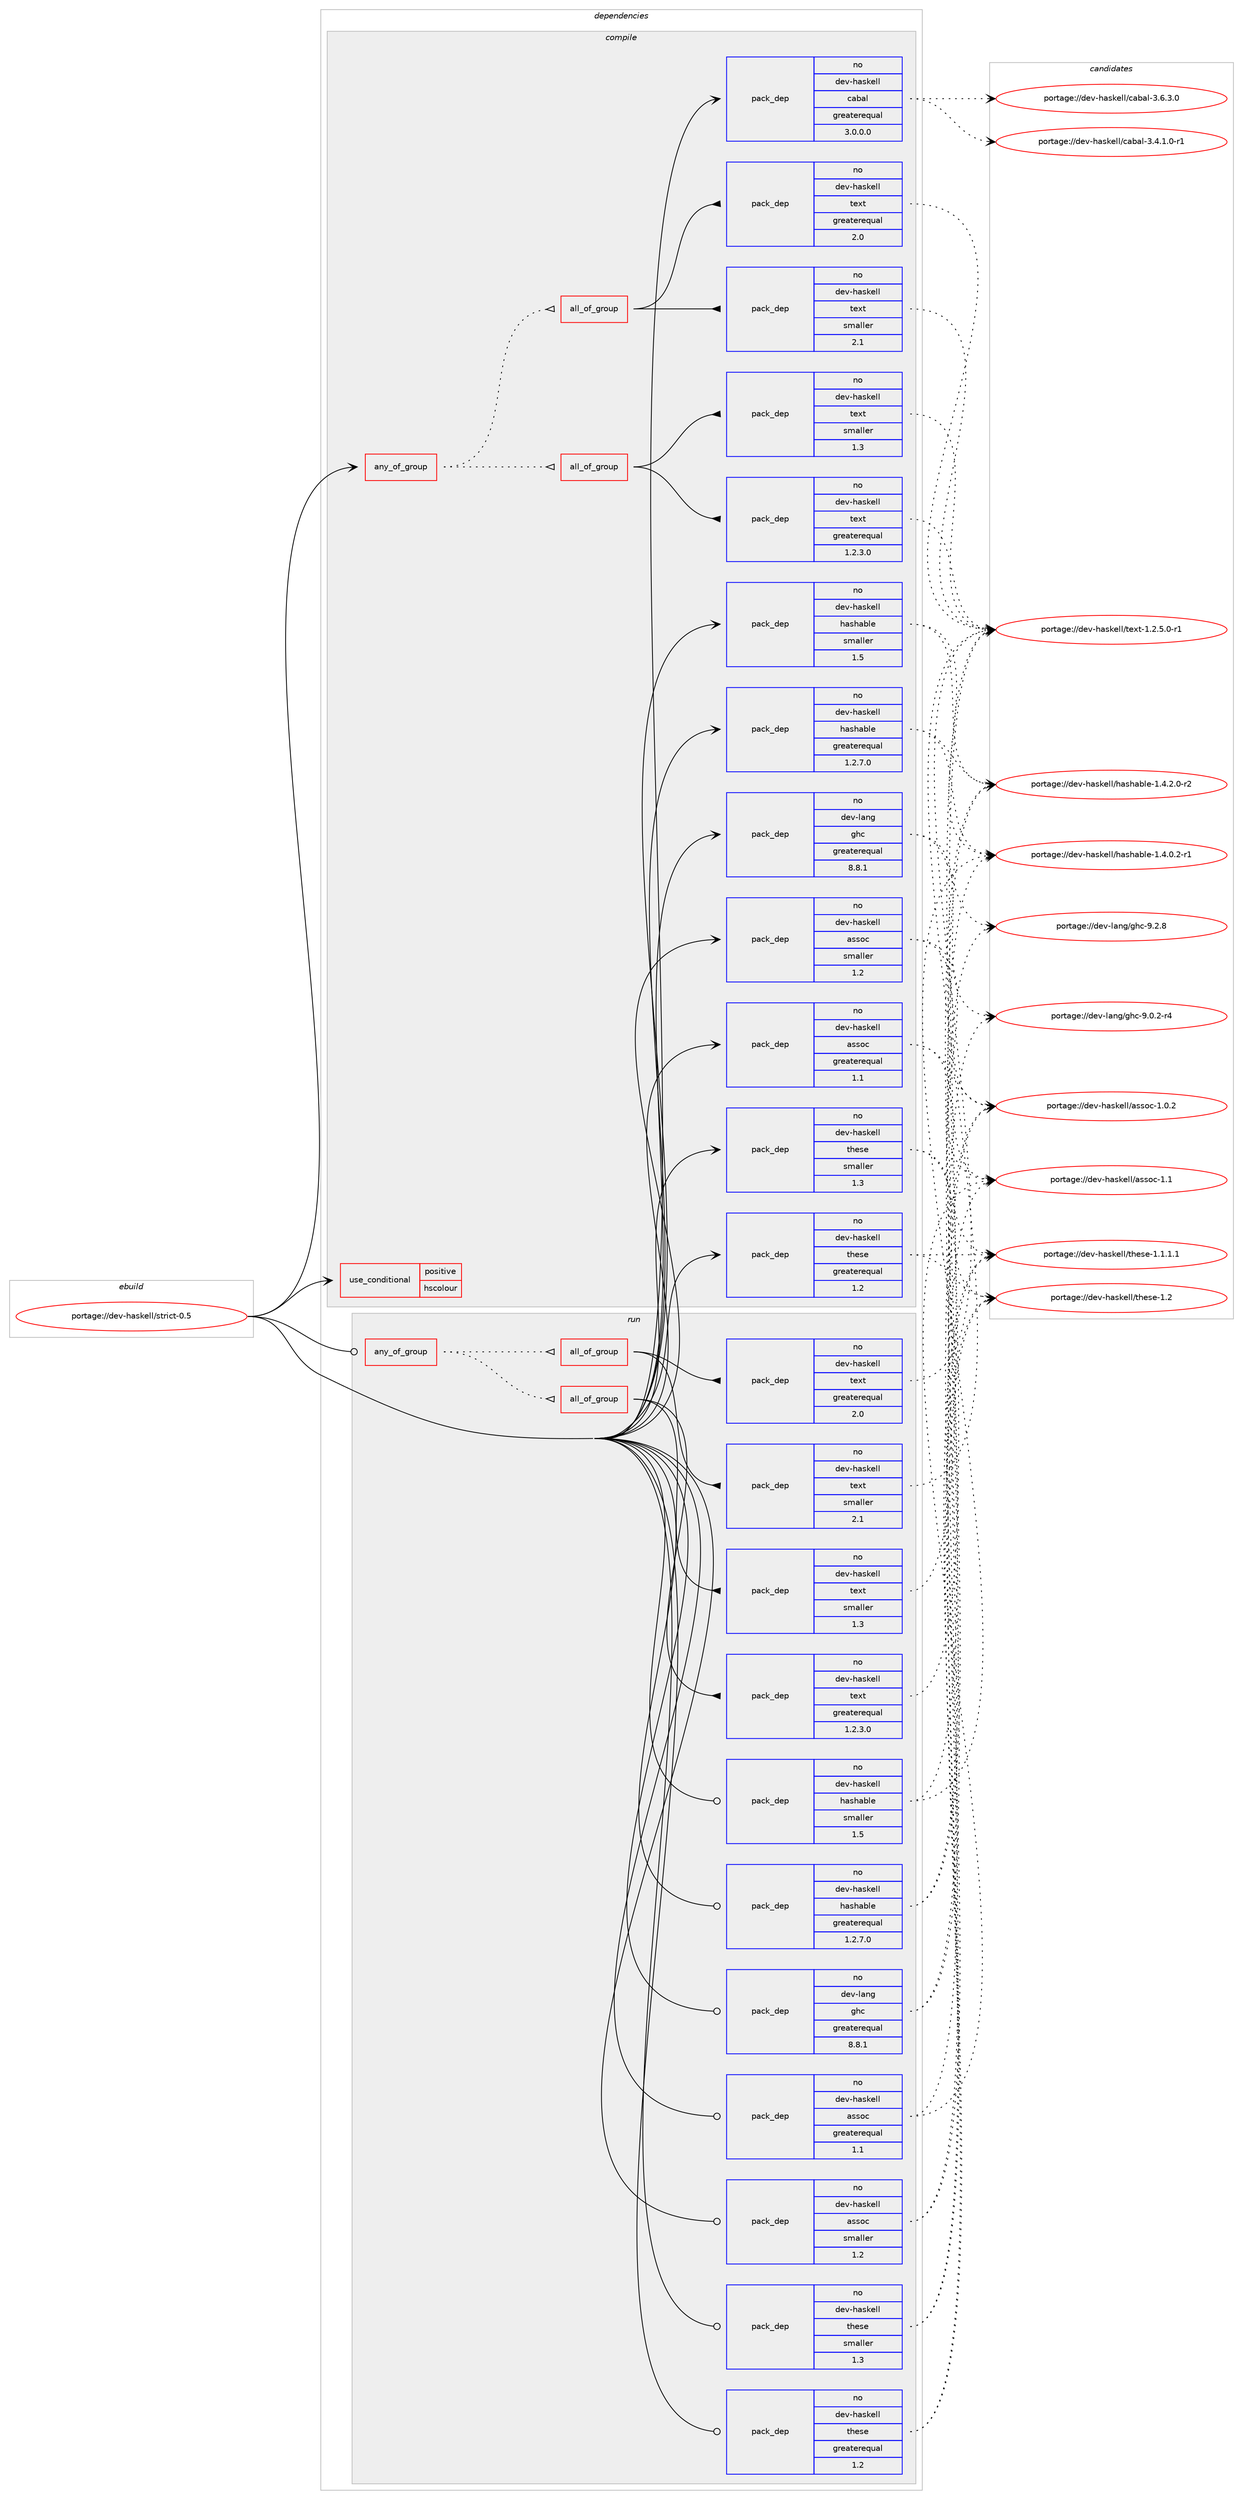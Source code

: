 digraph prolog {

# *************
# Graph options
# *************

newrank=true;
concentrate=true;
compound=true;
graph [rankdir=LR,fontname=Helvetica,fontsize=10,ranksep=1.5];#, ranksep=2.5, nodesep=0.2];
edge  [arrowhead=vee];
node  [fontname=Helvetica,fontsize=10];

# **********
# The ebuild
# **********

subgraph cluster_leftcol {
color=gray;
rank=same;
label=<<i>ebuild</i>>;
id [label="portage://dev-haskell/strict-0.5", color=red, width=4, href="../dev-haskell/strict-0.5.svg"];
}

# ****************
# The dependencies
# ****************

subgraph cluster_midcol {
color=gray;
label=<<i>dependencies</i>>;
subgraph cluster_compile {
fillcolor="#eeeeee";
style=filled;
label=<<i>compile</i>>;
subgraph any895 {
dependency43752 [label=<<TABLE BORDER="0" CELLBORDER="1" CELLSPACING="0" CELLPADDING="4"><TR><TD CELLPADDING="10">any_of_group</TD></TR></TABLE>>, shape=none, color=red];subgraph all93 {
dependency43753 [label=<<TABLE BORDER="0" CELLBORDER="1" CELLSPACING="0" CELLPADDING="4"><TR><TD CELLPADDING="10">all_of_group</TD></TR></TABLE>>, shape=none, color=red];subgraph pack22312 {
dependency43754 [label=<<TABLE BORDER="0" CELLBORDER="1" CELLSPACING="0" CELLPADDING="4" WIDTH="220"><TR><TD ROWSPAN="6" CELLPADDING="30">pack_dep</TD></TR><TR><TD WIDTH="110">no</TD></TR><TR><TD>dev-haskell</TD></TR><TR><TD>text</TD></TR><TR><TD>greaterequal</TD></TR><TR><TD>1.2.3.0</TD></TR></TABLE>>, shape=none, color=blue];
}
dependency43753:e -> dependency43754:w [weight=20,style="solid",arrowhead="inv"];
subgraph pack22313 {
dependency43755 [label=<<TABLE BORDER="0" CELLBORDER="1" CELLSPACING="0" CELLPADDING="4" WIDTH="220"><TR><TD ROWSPAN="6" CELLPADDING="30">pack_dep</TD></TR><TR><TD WIDTH="110">no</TD></TR><TR><TD>dev-haskell</TD></TR><TR><TD>text</TD></TR><TR><TD>smaller</TD></TR><TR><TD>1.3</TD></TR></TABLE>>, shape=none, color=blue];
}
dependency43753:e -> dependency43755:w [weight=20,style="solid",arrowhead="inv"];
}
dependency43752:e -> dependency43753:w [weight=20,style="dotted",arrowhead="oinv"];
subgraph all94 {
dependency43756 [label=<<TABLE BORDER="0" CELLBORDER="1" CELLSPACING="0" CELLPADDING="4"><TR><TD CELLPADDING="10">all_of_group</TD></TR></TABLE>>, shape=none, color=red];subgraph pack22314 {
dependency43757 [label=<<TABLE BORDER="0" CELLBORDER="1" CELLSPACING="0" CELLPADDING="4" WIDTH="220"><TR><TD ROWSPAN="6" CELLPADDING="30">pack_dep</TD></TR><TR><TD WIDTH="110">no</TD></TR><TR><TD>dev-haskell</TD></TR><TR><TD>text</TD></TR><TR><TD>greaterequal</TD></TR><TR><TD>2.0</TD></TR></TABLE>>, shape=none, color=blue];
}
dependency43756:e -> dependency43757:w [weight=20,style="solid",arrowhead="inv"];
subgraph pack22315 {
dependency43758 [label=<<TABLE BORDER="0" CELLBORDER="1" CELLSPACING="0" CELLPADDING="4" WIDTH="220"><TR><TD ROWSPAN="6" CELLPADDING="30">pack_dep</TD></TR><TR><TD WIDTH="110">no</TD></TR><TR><TD>dev-haskell</TD></TR><TR><TD>text</TD></TR><TR><TD>smaller</TD></TR><TR><TD>2.1</TD></TR></TABLE>>, shape=none, color=blue];
}
dependency43756:e -> dependency43758:w [weight=20,style="solid",arrowhead="inv"];
}
dependency43752:e -> dependency43756:w [weight=20,style="dotted",arrowhead="oinv"];
}
id:e -> dependency43752:w [weight=20,style="solid",arrowhead="vee"];
subgraph cond20455 {
dependency43759 [label=<<TABLE BORDER="0" CELLBORDER="1" CELLSPACING="0" CELLPADDING="4"><TR><TD ROWSPAN="3" CELLPADDING="10">use_conditional</TD></TR><TR><TD>positive</TD></TR><TR><TD>hscolour</TD></TR></TABLE>>, shape=none, color=red];
# *** BEGIN UNKNOWN DEPENDENCY TYPE (TODO) ***
# dependency43759 -> package_dependency(portage://dev-haskell/strict-0.5,install,no,dev-haskell,hscolour,none,[,,],[],[])
# *** END UNKNOWN DEPENDENCY TYPE (TODO) ***

}
id:e -> dependency43759:w [weight=20,style="solid",arrowhead="vee"];
subgraph pack22316 {
dependency43760 [label=<<TABLE BORDER="0" CELLBORDER="1" CELLSPACING="0" CELLPADDING="4" WIDTH="220"><TR><TD ROWSPAN="6" CELLPADDING="30">pack_dep</TD></TR><TR><TD WIDTH="110">no</TD></TR><TR><TD>dev-haskell</TD></TR><TR><TD>assoc</TD></TR><TR><TD>greaterequal</TD></TR><TR><TD>1.1</TD></TR></TABLE>>, shape=none, color=blue];
}
id:e -> dependency43760:w [weight=20,style="solid",arrowhead="vee"];
subgraph pack22317 {
dependency43761 [label=<<TABLE BORDER="0" CELLBORDER="1" CELLSPACING="0" CELLPADDING="4" WIDTH="220"><TR><TD ROWSPAN="6" CELLPADDING="30">pack_dep</TD></TR><TR><TD WIDTH="110">no</TD></TR><TR><TD>dev-haskell</TD></TR><TR><TD>assoc</TD></TR><TR><TD>smaller</TD></TR><TR><TD>1.2</TD></TR></TABLE>>, shape=none, color=blue];
}
id:e -> dependency43761:w [weight=20,style="solid",arrowhead="vee"];
subgraph pack22318 {
dependency43762 [label=<<TABLE BORDER="0" CELLBORDER="1" CELLSPACING="0" CELLPADDING="4" WIDTH="220"><TR><TD ROWSPAN="6" CELLPADDING="30">pack_dep</TD></TR><TR><TD WIDTH="110">no</TD></TR><TR><TD>dev-haskell</TD></TR><TR><TD>cabal</TD></TR><TR><TD>greaterequal</TD></TR><TR><TD>3.0.0.0</TD></TR></TABLE>>, shape=none, color=blue];
}
id:e -> dependency43762:w [weight=20,style="solid",arrowhead="vee"];
subgraph pack22319 {
dependency43763 [label=<<TABLE BORDER="0" CELLBORDER="1" CELLSPACING="0" CELLPADDING="4" WIDTH="220"><TR><TD ROWSPAN="6" CELLPADDING="30">pack_dep</TD></TR><TR><TD WIDTH="110">no</TD></TR><TR><TD>dev-haskell</TD></TR><TR><TD>hashable</TD></TR><TR><TD>greaterequal</TD></TR><TR><TD>1.2.7.0</TD></TR></TABLE>>, shape=none, color=blue];
}
id:e -> dependency43763:w [weight=20,style="solid",arrowhead="vee"];
subgraph pack22320 {
dependency43764 [label=<<TABLE BORDER="0" CELLBORDER="1" CELLSPACING="0" CELLPADDING="4" WIDTH="220"><TR><TD ROWSPAN="6" CELLPADDING="30">pack_dep</TD></TR><TR><TD WIDTH="110">no</TD></TR><TR><TD>dev-haskell</TD></TR><TR><TD>hashable</TD></TR><TR><TD>smaller</TD></TR><TR><TD>1.5</TD></TR></TABLE>>, shape=none, color=blue];
}
id:e -> dependency43764:w [weight=20,style="solid",arrowhead="vee"];
# *** BEGIN UNKNOWN DEPENDENCY TYPE (TODO) ***
# id -> package_dependency(portage://dev-haskell/strict-0.5,install,no,dev-haskell,text,none,[,,],any_same_slot,[use(optenable(profile),none)])
# *** END UNKNOWN DEPENDENCY TYPE (TODO) ***

subgraph pack22321 {
dependency43765 [label=<<TABLE BORDER="0" CELLBORDER="1" CELLSPACING="0" CELLPADDING="4" WIDTH="220"><TR><TD ROWSPAN="6" CELLPADDING="30">pack_dep</TD></TR><TR><TD WIDTH="110">no</TD></TR><TR><TD>dev-haskell</TD></TR><TR><TD>these</TD></TR><TR><TD>greaterequal</TD></TR><TR><TD>1.2</TD></TR></TABLE>>, shape=none, color=blue];
}
id:e -> dependency43765:w [weight=20,style="solid",arrowhead="vee"];
subgraph pack22322 {
dependency43766 [label=<<TABLE BORDER="0" CELLBORDER="1" CELLSPACING="0" CELLPADDING="4" WIDTH="220"><TR><TD ROWSPAN="6" CELLPADDING="30">pack_dep</TD></TR><TR><TD WIDTH="110">no</TD></TR><TR><TD>dev-haskell</TD></TR><TR><TD>these</TD></TR><TR><TD>smaller</TD></TR><TR><TD>1.3</TD></TR></TABLE>>, shape=none, color=blue];
}
id:e -> dependency43766:w [weight=20,style="solid",arrowhead="vee"];
subgraph pack22323 {
dependency43767 [label=<<TABLE BORDER="0" CELLBORDER="1" CELLSPACING="0" CELLPADDING="4" WIDTH="220"><TR><TD ROWSPAN="6" CELLPADDING="30">pack_dep</TD></TR><TR><TD WIDTH="110">no</TD></TR><TR><TD>dev-lang</TD></TR><TR><TD>ghc</TD></TR><TR><TD>greaterequal</TD></TR><TR><TD>8.8.1</TD></TR></TABLE>>, shape=none, color=blue];
}
id:e -> dependency43767:w [weight=20,style="solid",arrowhead="vee"];
}
subgraph cluster_compileandrun {
fillcolor="#eeeeee";
style=filled;
label=<<i>compile and run</i>>;
}
subgraph cluster_run {
fillcolor="#eeeeee";
style=filled;
label=<<i>run</i>>;
subgraph any896 {
dependency43768 [label=<<TABLE BORDER="0" CELLBORDER="1" CELLSPACING="0" CELLPADDING="4"><TR><TD CELLPADDING="10">any_of_group</TD></TR></TABLE>>, shape=none, color=red];subgraph all95 {
dependency43769 [label=<<TABLE BORDER="0" CELLBORDER="1" CELLSPACING="0" CELLPADDING="4"><TR><TD CELLPADDING="10">all_of_group</TD></TR></TABLE>>, shape=none, color=red];subgraph pack22324 {
dependency43770 [label=<<TABLE BORDER="0" CELLBORDER="1" CELLSPACING="0" CELLPADDING="4" WIDTH="220"><TR><TD ROWSPAN="6" CELLPADDING="30">pack_dep</TD></TR><TR><TD WIDTH="110">no</TD></TR><TR><TD>dev-haskell</TD></TR><TR><TD>text</TD></TR><TR><TD>greaterequal</TD></TR><TR><TD>1.2.3.0</TD></TR></TABLE>>, shape=none, color=blue];
}
dependency43769:e -> dependency43770:w [weight=20,style="solid",arrowhead="inv"];
subgraph pack22325 {
dependency43771 [label=<<TABLE BORDER="0" CELLBORDER="1" CELLSPACING="0" CELLPADDING="4" WIDTH="220"><TR><TD ROWSPAN="6" CELLPADDING="30">pack_dep</TD></TR><TR><TD WIDTH="110">no</TD></TR><TR><TD>dev-haskell</TD></TR><TR><TD>text</TD></TR><TR><TD>smaller</TD></TR><TR><TD>1.3</TD></TR></TABLE>>, shape=none, color=blue];
}
dependency43769:e -> dependency43771:w [weight=20,style="solid",arrowhead="inv"];
}
dependency43768:e -> dependency43769:w [weight=20,style="dotted",arrowhead="oinv"];
subgraph all96 {
dependency43772 [label=<<TABLE BORDER="0" CELLBORDER="1" CELLSPACING="0" CELLPADDING="4"><TR><TD CELLPADDING="10">all_of_group</TD></TR></TABLE>>, shape=none, color=red];subgraph pack22326 {
dependency43773 [label=<<TABLE BORDER="0" CELLBORDER="1" CELLSPACING="0" CELLPADDING="4" WIDTH="220"><TR><TD ROWSPAN="6" CELLPADDING="30">pack_dep</TD></TR><TR><TD WIDTH="110">no</TD></TR><TR><TD>dev-haskell</TD></TR><TR><TD>text</TD></TR><TR><TD>greaterequal</TD></TR><TR><TD>2.0</TD></TR></TABLE>>, shape=none, color=blue];
}
dependency43772:e -> dependency43773:w [weight=20,style="solid",arrowhead="inv"];
subgraph pack22327 {
dependency43774 [label=<<TABLE BORDER="0" CELLBORDER="1" CELLSPACING="0" CELLPADDING="4" WIDTH="220"><TR><TD ROWSPAN="6" CELLPADDING="30">pack_dep</TD></TR><TR><TD WIDTH="110">no</TD></TR><TR><TD>dev-haskell</TD></TR><TR><TD>text</TD></TR><TR><TD>smaller</TD></TR><TR><TD>2.1</TD></TR></TABLE>>, shape=none, color=blue];
}
dependency43772:e -> dependency43774:w [weight=20,style="solid",arrowhead="inv"];
}
dependency43768:e -> dependency43772:w [weight=20,style="dotted",arrowhead="oinv"];
}
id:e -> dependency43768:w [weight=20,style="solid",arrowhead="odot"];
subgraph pack22328 {
dependency43775 [label=<<TABLE BORDER="0" CELLBORDER="1" CELLSPACING="0" CELLPADDING="4" WIDTH="220"><TR><TD ROWSPAN="6" CELLPADDING="30">pack_dep</TD></TR><TR><TD WIDTH="110">no</TD></TR><TR><TD>dev-haskell</TD></TR><TR><TD>assoc</TD></TR><TR><TD>greaterequal</TD></TR><TR><TD>1.1</TD></TR></TABLE>>, shape=none, color=blue];
}
id:e -> dependency43775:w [weight=20,style="solid",arrowhead="odot"];
subgraph pack22329 {
dependency43776 [label=<<TABLE BORDER="0" CELLBORDER="1" CELLSPACING="0" CELLPADDING="4" WIDTH="220"><TR><TD ROWSPAN="6" CELLPADDING="30">pack_dep</TD></TR><TR><TD WIDTH="110">no</TD></TR><TR><TD>dev-haskell</TD></TR><TR><TD>assoc</TD></TR><TR><TD>smaller</TD></TR><TR><TD>1.2</TD></TR></TABLE>>, shape=none, color=blue];
}
id:e -> dependency43776:w [weight=20,style="solid",arrowhead="odot"];
subgraph pack22330 {
dependency43777 [label=<<TABLE BORDER="0" CELLBORDER="1" CELLSPACING="0" CELLPADDING="4" WIDTH="220"><TR><TD ROWSPAN="6" CELLPADDING="30">pack_dep</TD></TR><TR><TD WIDTH="110">no</TD></TR><TR><TD>dev-haskell</TD></TR><TR><TD>hashable</TD></TR><TR><TD>greaterequal</TD></TR><TR><TD>1.2.7.0</TD></TR></TABLE>>, shape=none, color=blue];
}
id:e -> dependency43777:w [weight=20,style="solid",arrowhead="odot"];
subgraph pack22331 {
dependency43778 [label=<<TABLE BORDER="0" CELLBORDER="1" CELLSPACING="0" CELLPADDING="4" WIDTH="220"><TR><TD ROWSPAN="6" CELLPADDING="30">pack_dep</TD></TR><TR><TD WIDTH="110">no</TD></TR><TR><TD>dev-haskell</TD></TR><TR><TD>hashable</TD></TR><TR><TD>smaller</TD></TR><TR><TD>1.5</TD></TR></TABLE>>, shape=none, color=blue];
}
id:e -> dependency43778:w [weight=20,style="solid",arrowhead="odot"];
# *** BEGIN UNKNOWN DEPENDENCY TYPE (TODO) ***
# id -> package_dependency(portage://dev-haskell/strict-0.5,run,no,dev-haskell,text,none,[,,],any_same_slot,[use(optenable(profile),none)])
# *** END UNKNOWN DEPENDENCY TYPE (TODO) ***

subgraph pack22332 {
dependency43779 [label=<<TABLE BORDER="0" CELLBORDER="1" CELLSPACING="0" CELLPADDING="4" WIDTH="220"><TR><TD ROWSPAN="6" CELLPADDING="30">pack_dep</TD></TR><TR><TD WIDTH="110">no</TD></TR><TR><TD>dev-haskell</TD></TR><TR><TD>these</TD></TR><TR><TD>greaterequal</TD></TR><TR><TD>1.2</TD></TR></TABLE>>, shape=none, color=blue];
}
id:e -> dependency43779:w [weight=20,style="solid",arrowhead="odot"];
subgraph pack22333 {
dependency43780 [label=<<TABLE BORDER="0" CELLBORDER="1" CELLSPACING="0" CELLPADDING="4" WIDTH="220"><TR><TD ROWSPAN="6" CELLPADDING="30">pack_dep</TD></TR><TR><TD WIDTH="110">no</TD></TR><TR><TD>dev-haskell</TD></TR><TR><TD>these</TD></TR><TR><TD>smaller</TD></TR><TR><TD>1.3</TD></TR></TABLE>>, shape=none, color=blue];
}
id:e -> dependency43780:w [weight=20,style="solid",arrowhead="odot"];
subgraph pack22334 {
dependency43781 [label=<<TABLE BORDER="0" CELLBORDER="1" CELLSPACING="0" CELLPADDING="4" WIDTH="220"><TR><TD ROWSPAN="6" CELLPADDING="30">pack_dep</TD></TR><TR><TD WIDTH="110">no</TD></TR><TR><TD>dev-lang</TD></TR><TR><TD>ghc</TD></TR><TR><TD>greaterequal</TD></TR><TR><TD>8.8.1</TD></TR></TABLE>>, shape=none, color=blue];
}
id:e -> dependency43781:w [weight=20,style="solid",arrowhead="odot"];
# *** BEGIN UNKNOWN DEPENDENCY TYPE (TODO) ***
# id -> package_dependency(portage://dev-haskell/strict-0.5,run,no,dev-lang,ghc,none,[,,],any_same_slot,[use(optenable(profile),none)])
# *** END UNKNOWN DEPENDENCY TYPE (TODO) ***

}
}

# **************
# The candidates
# **************

subgraph cluster_choices {
rank=same;
color=gray;
label=<<i>candidates</i>>;

subgraph choice22312 {
color=black;
nodesep=1;
choice10010111845104971151071011081084711610112011645494650465346484511449 [label="portage://dev-haskell/text-1.2.5.0-r1", color=red, width=4,href="../dev-haskell/text-1.2.5.0-r1.svg"];
dependency43754:e -> choice10010111845104971151071011081084711610112011645494650465346484511449:w [style=dotted,weight="100"];
}
subgraph choice22313 {
color=black;
nodesep=1;
choice10010111845104971151071011081084711610112011645494650465346484511449 [label="portage://dev-haskell/text-1.2.5.0-r1", color=red, width=4,href="../dev-haskell/text-1.2.5.0-r1.svg"];
dependency43755:e -> choice10010111845104971151071011081084711610112011645494650465346484511449:w [style=dotted,weight="100"];
}
subgraph choice22314 {
color=black;
nodesep=1;
choice10010111845104971151071011081084711610112011645494650465346484511449 [label="portage://dev-haskell/text-1.2.5.0-r1", color=red, width=4,href="../dev-haskell/text-1.2.5.0-r1.svg"];
dependency43757:e -> choice10010111845104971151071011081084711610112011645494650465346484511449:w [style=dotted,weight="100"];
}
subgraph choice22315 {
color=black;
nodesep=1;
choice10010111845104971151071011081084711610112011645494650465346484511449 [label="portage://dev-haskell/text-1.2.5.0-r1", color=red, width=4,href="../dev-haskell/text-1.2.5.0-r1.svg"];
dependency43758:e -> choice10010111845104971151071011081084711610112011645494650465346484511449:w [style=dotted,weight="100"];
}
subgraph choice22316 {
color=black;
nodesep=1;
choice1001011184510497115107101108108479711511511199454946484650 [label="portage://dev-haskell/assoc-1.0.2", color=red, width=4,href="../dev-haskell/assoc-1.0.2.svg"];
choice100101118451049711510710110810847971151151119945494649 [label="portage://dev-haskell/assoc-1.1", color=red, width=4,href="../dev-haskell/assoc-1.1.svg"];
dependency43760:e -> choice1001011184510497115107101108108479711511511199454946484650:w [style=dotted,weight="100"];
dependency43760:e -> choice100101118451049711510710110810847971151151119945494649:w [style=dotted,weight="100"];
}
subgraph choice22317 {
color=black;
nodesep=1;
choice1001011184510497115107101108108479711511511199454946484650 [label="portage://dev-haskell/assoc-1.0.2", color=red, width=4,href="../dev-haskell/assoc-1.0.2.svg"];
choice100101118451049711510710110810847971151151119945494649 [label="portage://dev-haskell/assoc-1.1", color=red, width=4,href="../dev-haskell/assoc-1.1.svg"];
dependency43761:e -> choice1001011184510497115107101108108479711511511199454946484650:w [style=dotted,weight="100"];
dependency43761:e -> choice100101118451049711510710110810847971151151119945494649:w [style=dotted,weight="100"];
}
subgraph choice22318 {
color=black;
nodesep=1;
choice1001011184510497115107101108108479997989710845514652464946484511449 [label="portage://dev-haskell/cabal-3.4.1.0-r1", color=red, width=4,href="../dev-haskell/cabal-3.4.1.0-r1.svg"];
choice100101118451049711510710110810847999798971084551465446514648 [label="portage://dev-haskell/cabal-3.6.3.0", color=red, width=4,href="../dev-haskell/cabal-3.6.3.0.svg"];
dependency43762:e -> choice1001011184510497115107101108108479997989710845514652464946484511449:w [style=dotted,weight="100"];
dependency43762:e -> choice100101118451049711510710110810847999798971084551465446514648:w [style=dotted,weight="100"];
}
subgraph choice22319 {
color=black;
nodesep=1;
choice10010111845104971151071011081084710497115104979810810145494652464846504511449 [label="portage://dev-haskell/hashable-1.4.0.2-r1", color=red, width=4,href="../dev-haskell/hashable-1.4.0.2-r1.svg"];
choice10010111845104971151071011081084710497115104979810810145494652465046484511450 [label="portage://dev-haskell/hashable-1.4.2.0-r2", color=red, width=4,href="../dev-haskell/hashable-1.4.2.0-r2.svg"];
dependency43763:e -> choice10010111845104971151071011081084710497115104979810810145494652464846504511449:w [style=dotted,weight="100"];
dependency43763:e -> choice10010111845104971151071011081084710497115104979810810145494652465046484511450:w [style=dotted,weight="100"];
}
subgraph choice22320 {
color=black;
nodesep=1;
choice10010111845104971151071011081084710497115104979810810145494652464846504511449 [label="portage://dev-haskell/hashable-1.4.0.2-r1", color=red, width=4,href="../dev-haskell/hashable-1.4.0.2-r1.svg"];
choice10010111845104971151071011081084710497115104979810810145494652465046484511450 [label="portage://dev-haskell/hashable-1.4.2.0-r2", color=red, width=4,href="../dev-haskell/hashable-1.4.2.0-r2.svg"];
dependency43764:e -> choice10010111845104971151071011081084710497115104979810810145494652464846504511449:w [style=dotted,weight="100"];
dependency43764:e -> choice10010111845104971151071011081084710497115104979810810145494652465046484511450:w [style=dotted,weight="100"];
}
subgraph choice22321 {
color=black;
nodesep=1;
choice1001011184510497115107101108108471161041011151014549464946494649 [label="portage://dev-haskell/these-1.1.1.1", color=red, width=4,href="../dev-haskell/these-1.1.1.1.svg"];
choice10010111845104971151071011081084711610410111510145494650 [label="portage://dev-haskell/these-1.2", color=red, width=4,href="../dev-haskell/these-1.2.svg"];
dependency43765:e -> choice1001011184510497115107101108108471161041011151014549464946494649:w [style=dotted,weight="100"];
dependency43765:e -> choice10010111845104971151071011081084711610410111510145494650:w [style=dotted,weight="100"];
}
subgraph choice22322 {
color=black;
nodesep=1;
choice1001011184510497115107101108108471161041011151014549464946494649 [label="portage://dev-haskell/these-1.1.1.1", color=red, width=4,href="../dev-haskell/these-1.1.1.1.svg"];
choice10010111845104971151071011081084711610410111510145494650 [label="portage://dev-haskell/these-1.2", color=red, width=4,href="../dev-haskell/these-1.2.svg"];
dependency43766:e -> choice1001011184510497115107101108108471161041011151014549464946494649:w [style=dotted,weight="100"];
dependency43766:e -> choice10010111845104971151071011081084711610410111510145494650:w [style=dotted,weight="100"];
}
subgraph choice22323 {
color=black;
nodesep=1;
choice100101118451089711010347103104994557464846504511452 [label="portage://dev-lang/ghc-9.0.2-r4", color=red, width=4,href="../dev-lang/ghc-9.0.2-r4.svg"];
choice10010111845108971101034710310499455746504656 [label="portage://dev-lang/ghc-9.2.8", color=red, width=4,href="../dev-lang/ghc-9.2.8.svg"];
dependency43767:e -> choice100101118451089711010347103104994557464846504511452:w [style=dotted,weight="100"];
dependency43767:e -> choice10010111845108971101034710310499455746504656:w [style=dotted,weight="100"];
}
subgraph choice22324 {
color=black;
nodesep=1;
choice10010111845104971151071011081084711610112011645494650465346484511449 [label="portage://dev-haskell/text-1.2.5.0-r1", color=red, width=4,href="../dev-haskell/text-1.2.5.0-r1.svg"];
dependency43770:e -> choice10010111845104971151071011081084711610112011645494650465346484511449:w [style=dotted,weight="100"];
}
subgraph choice22325 {
color=black;
nodesep=1;
choice10010111845104971151071011081084711610112011645494650465346484511449 [label="portage://dev-haskell/text-1.2.5.0-r1", color=red, width=4,href="../dev-haskell/text-1.2.5.0-r1.svg"];
dependency43771:e -> choice10010111845104971151071011081084711610112011645494650465346484511449:w [style=dotted,weight="100"];
}
subgraph choice22326 {
color=black;
nodesep=1;
choice10010111845104971151071011081084711610112011645494650465346484511449 [label="portage://dev-haskell/text-1.2.5.0-r1", color=red, width=4,href="../dev-haskell/text-1.2.5.0-r1.svg"];
dependency43773:e -> choice10010111845104971151071011081084711610112011645494650465346484511449:w [style=dotted,weight="100"];
}
subgraph choice22327 {
color=black;
nodesep=1;
choice10010111845104971151071011081084711610112011645494650465346484511449 [label="portage://dev-haskell/text-1.2.5.0-r1", color=red, width=4,href="../dev-haskell/text-1.2.5.0-r1.svg"];
dependency43774:e -> choice10010111845104971151071011081084711610112011645494650465346484511449:w [style=dotted,weight="100"];
}
subgraph choice22328 {
color=black;
nodesep=1;
choice1001011184510497115107101108108479711511511199454946484650 [label="portage://dev-haskell/assoc-1.0.2", color=red, width=4,href="../dev-haskell/assoc-1.0.2.svg"];
choice100101118451049711510710110810847971151151119945494649 [label="portage://dev-haskell/assoc-1.1", color=red, width=4,href="../dev-haskell/assoc-1.1.svg"];
dependency43775:e -> choice1001011184510497115107101108108479711511511199454946484650:w [style=dotted,weight="100"];
dependency43775:e -> choice100101118451049711510710110810847971151151119945494649:w [style=dotted,weight="100"];
}
subgraph choice22329 {
color=black;
nodesep=1;
choice1001011184510497115107101108108479711511511199454946484650 [label="portage://dev-haskell/assoc-1.0.2", color=red, width=4,href="../dev-haskell/assoc-1.0.2.svg"];
choice100101118451049711510710110810847971151151119945494649 [label="portage://dev-haskell/assoc-1.1", color=red, width=4,href="../dev-haskell/assoc-1.1.svg"];
dependency43776:e -> choice1001011184510497115107101108108479711511511199454946484650:w [style=dotted,weight="100"];
dependency43776:e -> choice100101118451049711510710110810847971151151119945494649:w [style=dotted,weight="100"];
}
subgraph choice22330 {
color=black;
nodesep=1;
choice10010111845104971151071011081084710497115104979810810145494652464846504511449 [label="portage://dev-haskell/hashable-1.4.0.2-r1", color=red, width=4,href="../dev-haskell/hashable-1.4.0.2-r1.svg"];
choice10010111845104971151071011081084710497115104979810810145494652465046484511450 [label="portage://dev-haskell/hashable-1.4.2.0-r2", color=red, width=4,href="../dev-haskell/hashable-1.4.2.0-r2.svg"];
dependency43777:e -> choice10010111845104971151071011081084710497115104979810810145494652464846504511449:w [style=dotted,weight="100"];
dependency43777:e -> choice10010111845104971151071011081084710497115104979810810145494652465046484511450:w [style=dotted,weight="100"];
}
subgraph choice22331 {
color=black;
nodesep=1;
choice10010111845104971151071011081084710497115104979810810145494652464846504511449 [label="portage://dev-haskell/hashable-1.4.0.2-r1", color=red, width=4,href="../dev-haskell/hashable-1.4.0.2-r1.svg"];
choice10010111845104971151071011081084710497115104979810810145494652465046484511450 [label="portage://dev-haskell/hashable-1.4.2.0-r2", color=red, width=4,href="../dev-haskell/hashable-1.4.2.0-r2.svg"];
dependency43778:e -> choice10010111845104971151071011081084710497115104979810810145494652464846504511449:w [style=dotted,weight="100"];
dependency43778:e -> choice10010111845104971151071011081084710497115104979810810145494652465046484511450:w [style=dotted,weight="100"];
}
subgraph choice22332 {
color=black;
nodesep=1;
choice1001011184510497115107101108108471161041011151014549464946494649 [label="portage://dev-haskell/these-1.1.1.1", color=red, width=4,href="../dev-haskell/these-1.1.1.1.svg"];
choice10010111845104971151071011081084711610410111510145494650 [label="portage://dev-haskell/these-1.2", color=red, width=4,href="../dev-haskell/these-1.2.svg"];
dependency43779:e -> choice1001011184510497115107101108108471161041011151014549464946494649:w [style=dotted,weight="100"];
dependency43779:e -> choice10010111845104971151071011081084711610410111510145494650:w [style=dotted,weight="100"];
}
subgraph choice22333 {
color=black;
nodesep=1;
choice1001011184510497115107101108108471161041011151014549464946494649 [label="portage://dev-haskell/these-1.1.1.1", color=red, width=4,href="../dev-haskell/these-1.1.1.1.svg"];
choice10010111845104971151071011081084711610410111510145494650 [label="portage://dev-haskell/these-1.2", color=red, width=4,href="../dev-haskell/these-1.2.svg"];
dependency43780:e -> choice1001011184510497115107101108108471161041011151014549464946494649:w [style=dotted,weight="100"];
dependency43780:e -> choice10010111845104971151071011081084711610410111510145494650:w [style=dotted,weight="100"];
}
subgraph choice22334 {
color=black;
nodesep=1;
choice100101118451089711010347103104994557464846504511452 [label="portage://dev-lang/ghc-9.0.2-r4", color=red, width=4,href="../dev-lang/ghc-9.0.2-r4.svg"];
choice10010111845108971101034710310499455746504656 [label="portage://dev-lang/ghc-9.2.8", color=red, width=4,href="../dev-lang/ghc-9.2.8.svg"];
dependency43781:e -> choice100101118451089711010347103104994557464846504511452:w [style=dotted,weight="100"];
dependency43781:e -> choice10010111845108971101034710310499455746504656:w [style=dotted,weight="100"];
}
}

}
